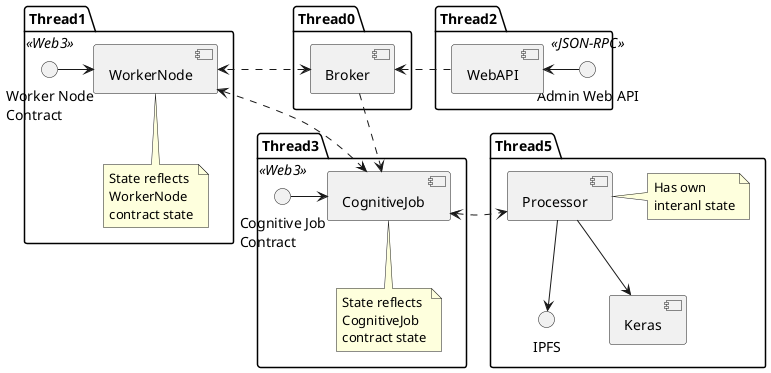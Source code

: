 @startuml
skinparam componentStyle uml2

package Thread1 {
    () "Worker Node\nContract" << Web3 >> as workerContract
    [WorkerNode]
    [WorkerNode] <-left- workerContract

    note bottom of [WorkerNode]
        State reflects
        WorkerNode
        contract state
    end note
}

package Thread2 {
    () "Admin Web API" << JSON-RPC >> as webAPI
    [WebAPI]
    [WebAPI] <-right- webAPI
}

package Thread3 {
    () "Cognitive Job\nContract" << Web3 >> as jobContract
    [CognitiveJob]
    [CognitiveJob] <-left- jobContract

    note bottom of [CognitiveJob]
        State reflects
        CognitiveJob
        contract state
    end note
}

package Thread0 {
    [Broker]
}

package Thread5 {
    () IPFS
    [Processor]
    [Keras]
    [Processor] --> [Keras]
    [Processor] --> IPFS

    note right of [Processor]
        Has own
        interanl state
    end note
}

[Broker] <.right. [WebAPI]
[Broker] <.right.> [WorkerNode]
[Broker] .right.> [CognitiveJob]
[WorkerNode] <..> [CognitiveJob]
[CognitiveJob] <.right.> [Processor]

@enduml